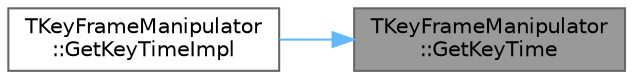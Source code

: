 digraph "TKeyFrameManipulator::GetKeyTime"
{
 // INTERACTIVE_SVG=YES
 // LATEX_PDF_SIZE
  bgcolor="transparent";
  edge [fontname=Helvetica,fontsize=10,labelfontname=Helvetica,labelfontsize=10];
  node [fontname=Helvetica,fontsize=10,shape=box,height=0.2,width=0.4];
  rankdir="RL";
  Node1 [id="Node000001",label="TKeyFrameManipulator\l::GetKeyTime",height=0.2,width=0.4,color="gray40", fillcolor="grey60", style="filled", fontcolor="black",tooltip="Get the time that corresponds to the specified key handle."];
  Node1 -> Node2 [id="edge1_Node000001_Node000002",dir="back",color="steelblue1",style="solid",tooltip=" "];
  Node2 [id="Node000002",label="TKeyFrameManipulator\l::GetKeyTimeImpl",height=0.2,width=0.4,color="grey40", fillcolor="white", style="filled",URL="$de/d3a/classTKeyFrameManipulator.html#a10a67cf95dea81eb0ca1b68b4b735383",tooltip="Get the time that corresponds to the specified key handle."];
}
